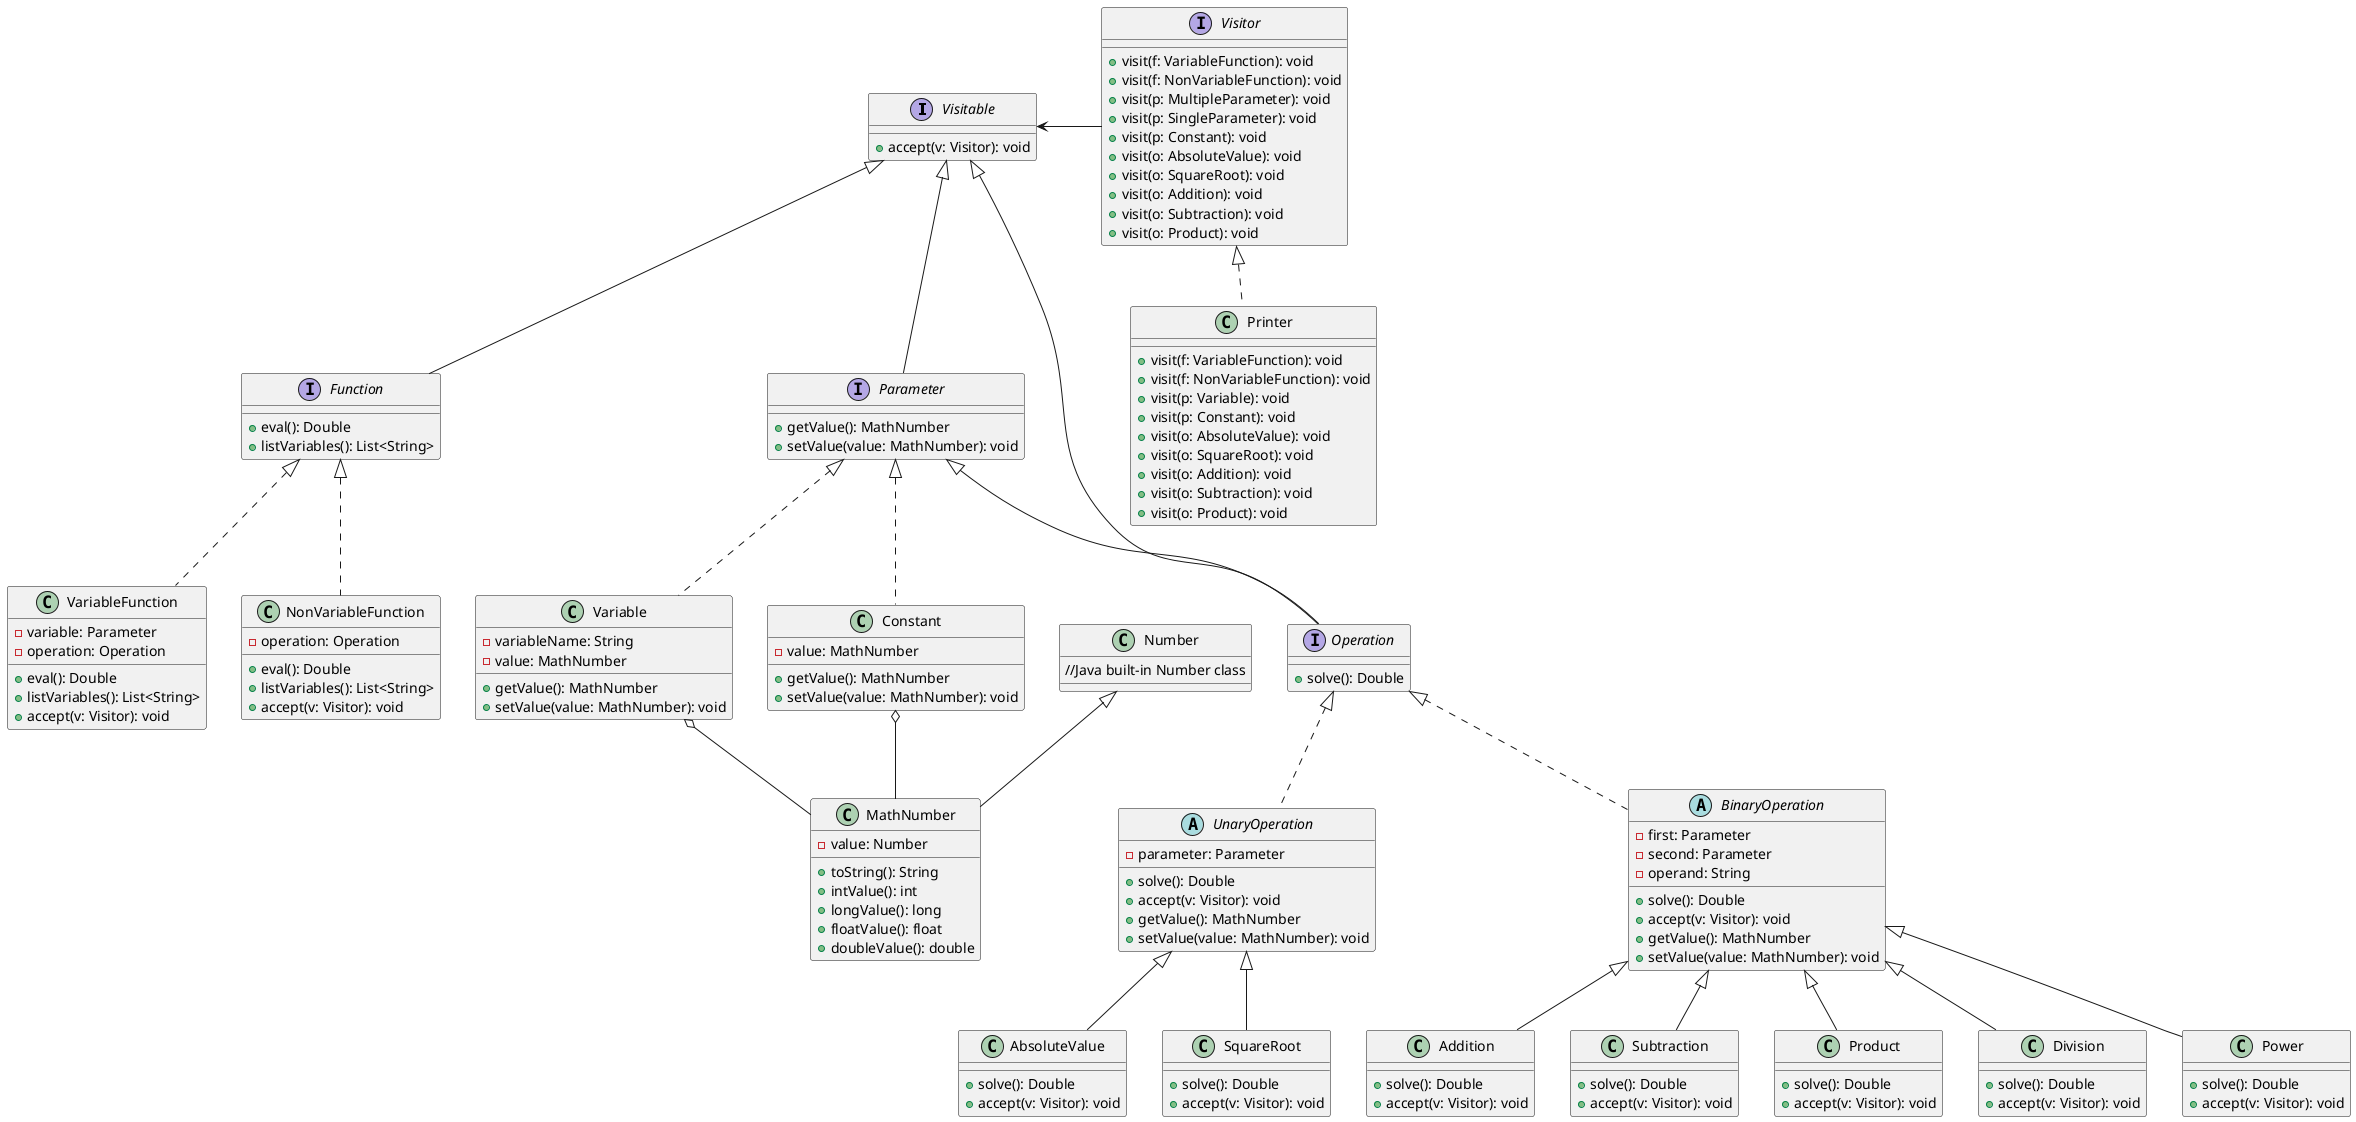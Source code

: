 @startuml
interface Visitable{
+accept(v: Visitor): void
}
interface Visitor{
+visit(f: VariableFunction): void
+visit(f: NonVariableFunction): void
+visit(p: MultipleParameter): void
+visit(p: SingleParameter): void
+visit(p: Constant): void
+visit(o: AbsoluteValue): void
+visit(o: SquareRoot): void
+visit(o: Addition): void
+visit(o: Subtraction): void
+visit(o: Product): void
}

class Printer implements Visitor{
+visit(f: VariableFunction): void
+visit(f: NonVariableFunction): void
+visit(p: Variable): void
+visit(p: Constant): void
+visit(o: AbsoluteValue): void
+visit(o: SquareRoot): void
+visit(o: Addition): void
+visit(o: Subtraction): void
+visit(o: Product): void
}


interface Function extends Visitable{
+eval(): Double
+listVariables(): List<String>
}
class VariableFunction implements Function{
-variable: Parameter
-operation: Operation
+eval(): Double
+listVariables(): List<String>
+accept(v: Visitor): void
}
class NonVariableFunction implements Function{
-operation: Operation
+eval(): Double
+listVariables(): List<String>
+accept(v: Visitor): void
}

interface Parameter extends Visitable{
+getValue(): MathNumber
+setValue(value: MathNumber): void
}

class Variable implements Parameter{
-variableName: String
-value: MathNumber
+getValue(): MathNumber
+setValue(value: MathNumber): void
}

class Constant implements Parameter{
-value: MathNumber
+getValue(): MathNumber
+setValue(value: MathNumber): void
}

interface Operation extends Visitable, Parameter{
+solve(): Double
}

abstract class UnaryOperation implements Operation{
-parameter: Parameter
+solve(): Double
+accept(v: Visitor): void
+getValue(): MathNumber
+setValue(value: MathNumber): void
}

abstract class BinaryOperation implements Operation{
-first: Parameter
-second: Parameter
-operand: String
+solve(): Double
+accept(v: Visitor): void
+getValue(): MathNumber
+setValue(value: MathNumber): void
}

class Addition extends BinaryOperation{
+solve(): Double
+accept(v: Visitor): void
}
class Subtraction extends BinaryOperation{
+solve(): Double
+accept(v: Visitor): void
}
class Product extends BinaryOperation{
+solve(): Double
+accept(v: Visitor): void
}
class Division extends BinaryOperation{
+solve(): Double
+accept(v: Visitor): void
}
class Power extends BinaryOperation{
+solve(): Double
+accept(v: Visitor): void
}

class AbsoluteValue extends UnaryOperation{
+solve(): Double
+accept(v: Visitor): void
}
class SquareRoot extends UnaryOperation{
+solve(): Double
+accept(v: Visitor): void
}

class Number {
//Java built-in Number class
}

class MathNumber extends Number{
-value: Number
+toString(): String
+intValue(): int
+longValue(): long
+floatValue(): float
+doubleValue(): double
}



' Functions receive ONE WORD OR LETTER,
' then they are single-variable

' Extras
Visitable <-Visitor
Variable o-- MathNumber
Constant o-- MathNumber


@enduml